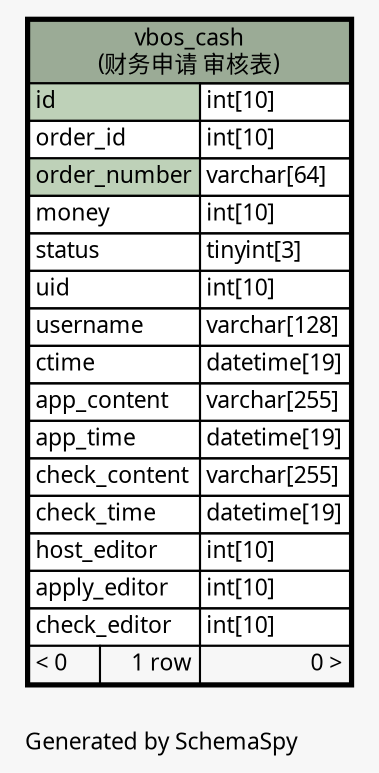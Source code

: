 // dot 2.26.0 on Linux 2.6.32-504.3.3.el6.x86_64
// SchemaSpy rev Unknown
digraph "oneDegreeRelationshipsDiagram" {
  graph [
    rankdir="RL"
    bgcolor="#f7f7f7"
    label="\nGenerated by SchemaSpy"
    labeljust="l"
    nodesep="0.18"
    ranksep="0.46"
    fontname="Microsoft YaHei"
    fontsize="11"
  ];
  node [
    fontname="Microsoft YaHei"
    fontsize="11"
    shape="plaintext"
  ];
  edge [
    arrowsize="0.8"
  ];
  "vbos_cash" [
    label=<
    <TABLE BORDER="2" CELLBORDER="1" CELLSPACING="0" BGCOLOR="#ffffff">
      <TR><TD COLSPAN="3" BGCOLOR="#9bab96" ALIGN="CENTER">vbos_cash<br/>(财务申请 审核表)</TD></TR>
      <TR><TD PORT="id" COLSPAN="2" BGCOLOR="#bed1b8" ALIGN="LEFT">id</TD><TD PORT="id.type" ALIGN="LEFT">int[10]</TD></TR>
      <TR><TD PORT="order_id" COLSPAN="2" ALIGN="LEFT">order_id</TD><TD PORT="order_id.type" ALIGN="LEFT">int[10]</TD></TR>
      <TR><TD PORT="order_number" COLSPAN="2" BGCOLOR="#bed1b8" ALIGN="LEFT">order_number</TD><TD PORT="order_number.type" ALIGN="LEFT">varchar[64]</TD></TR>
      <TR><TD PORT="money" COLSPAN="2" ALIGN="LEFT">money</TD><TD PORT="money.type" ALIGN="LEFT">int[10]</TD></TR>
      <TR><TD PORT="status" COLSPAN="2" ALIGN="LEFT">status</TD><TD PORT="status.type" ALIGN="LEFT">tinyint[3]</TD></TR>
      <TR><TD PORT="uid" COLSPAN="2" ALIGN="LEFT">uid</TD><TD PORT="uid.type" ALIGN="LEFT">int[10]</TD></TR>
      <TR><TD PORT="username" COLSPAN="2" ALIGN="LEFT">username</TD><TD PORT="username.type" ALIGN="LEFT">varchar[128]</TD></TR>
      <TR><TD PORT="ctime" COLSPAN="2" ALIGN="LEFT">ctime</TD><TD PORT="ctime.type" ALIGN="LEFT">datetime[19]</TD></TR>
      <TR><TD PORT="app_content" COLSPAN="2" ALIGN="LEFT">app_content</TD><TD PORT="app_content.type" ALIGN="LEFT">varchar[255]</TD></TR>
      <TR><TD PORT="app_time" COLSPAN="2" ALIGN="LEFT">app_time</TD><TD PORT="app_time.type" ALIGN="LEFT">datetime[19]</TD></TR>
      <TR><TD PORT="check_content" COLSPAN="2" ALIGN="LEFT">check_content</TD><TD PORT="check_content.type" ALIGN="LEFT">varchar[255]</TD></TR>
      <TR><TD PORT="check_time" COLSPAN="2" ALIGN="LEFT">check_time</TD><TD PORT="check_time.type" ALIGN="LEFT">datetime[19]</TD></TR>
      <TR><TD PORT="host_editor" COLSPAN="2" ALIGN="LEFT">host_editor</TD><TD PORT="host_editor.type" ALIGN="LEFT">int[10]</TD></TR>
      <TR><TD PORT="apply_editor" COLSPAN="2" ALIGN="LEFT">apply_editor</TD><TD PORT="apply_editor.type" ALIGN="LEFT">int[10]</TD></TR>
      <TR><TD PORT="check_editor" COLSPAN="2" ALIGN="LEFT">check_editor</TD><TD PORT="check_editor.type" ALIGN="LEFT">int[10]</TD></TR>
      <TR><TD ALIGN="LEFT" BGCOLOR="#f7f7f7">&lt; 0</TD><TD ALIGN="RIGHT" BGCOLOR="#f7f7f7">1 row</TD><TD ALIGN="RIGHT" BGCOLOR="#f7f7f7">0 &gt;</TD></TR>
    </TABLE>>
    URL="vbos_cash.html"
    tooltip="vbos_cash"
  ];
}

